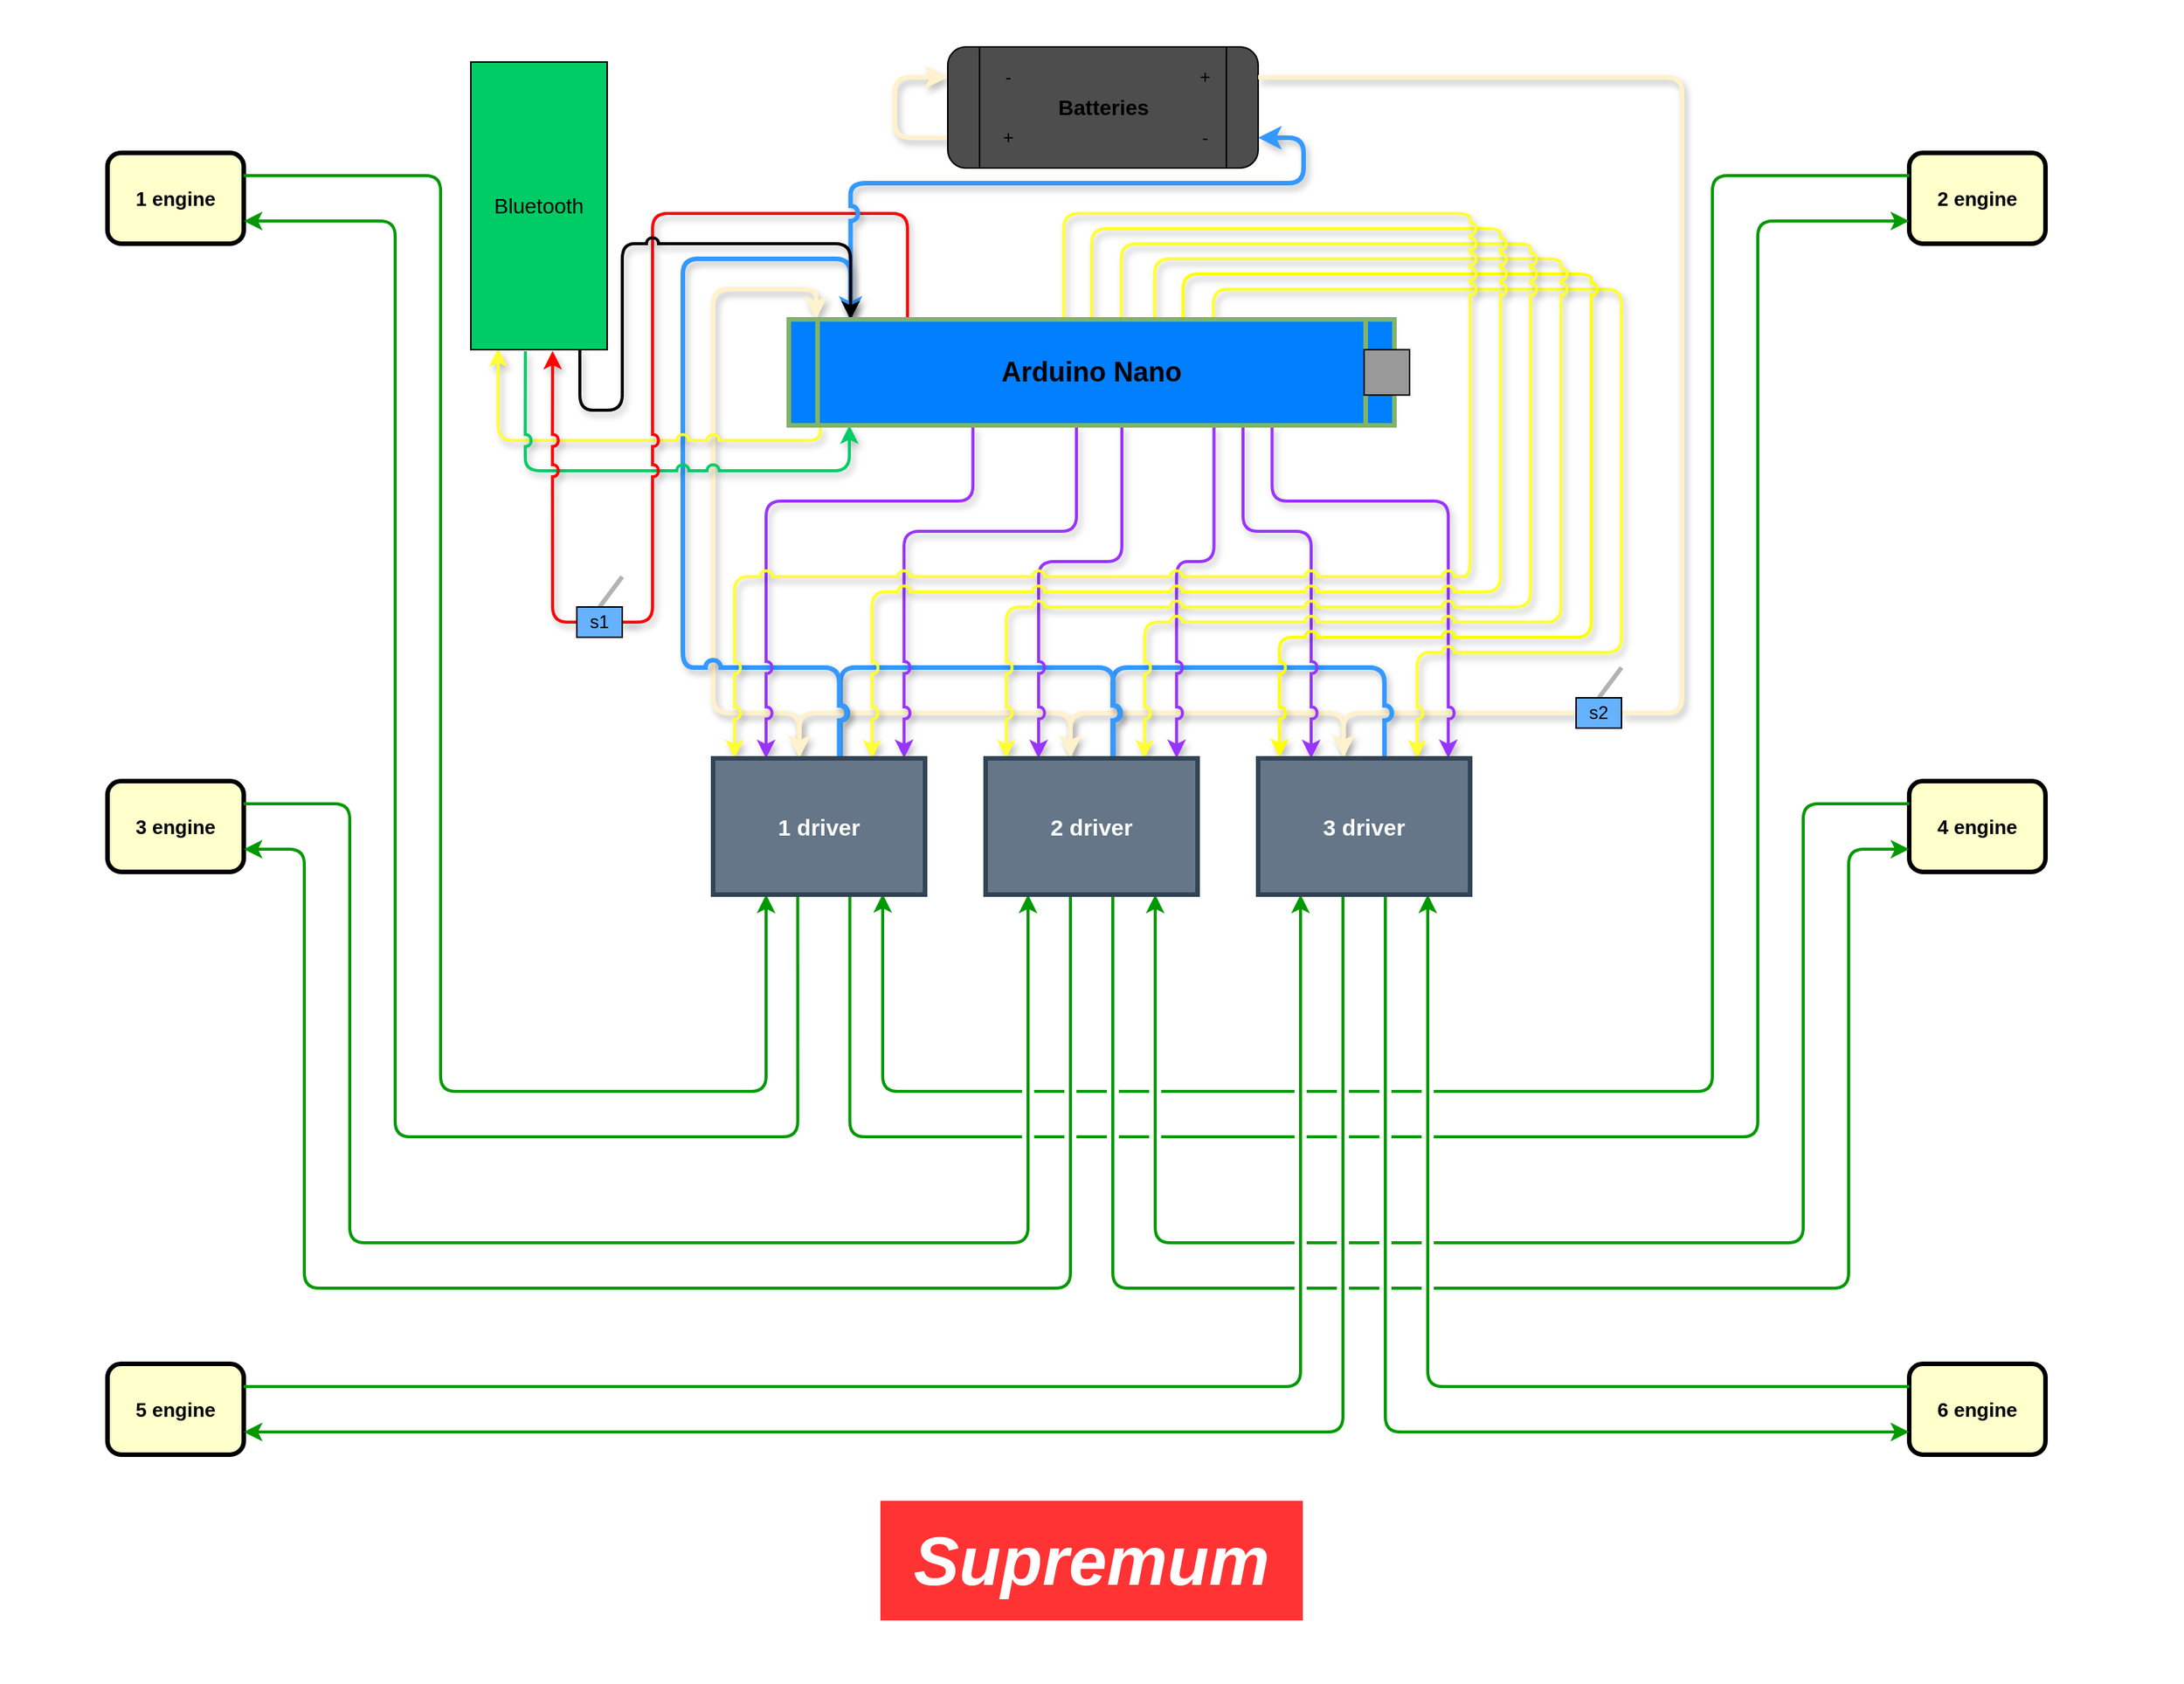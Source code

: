 <mxfile version="14.5.10" type="github">
  <diagram name="Page-1" id="c7558073-3199-34d8-9f00-42111426c3f3">
    <mxGraphModel dx="2499" dy="1998" grid="1" gridSize="10" guides="1" tooltips="1" connect="1" arrows="1" fold="1" page="1" pageScale="1" pageWidth="826" pageHeight="1169" background="#ffffff" math="0" shadow="0">
      <root>
        <mxCell id="0" />
        <mxCell id="1" parent="0" />
        <mxCell id="tljZ39Byvxyi4GxNEy71-136" value="" style="rounded=0;whiteSpace=wrap;html=1;fontSize=13;strokeColor=#FFFFFF;fillColor=#FFFFFF;" vertex="1" parent="1">
          <mxGeometry x="-730" y="-20" width="1440" height="1110" as="geometry" />
        </mxCell>
        <mxCell id="tljZ39Byvxyi4GxNEy71-133" value="" style="endArrow=classic;html=1;fillColor=#f5f5f5;strokeWidth=3;edgeStyle=orthogonalEdgeStyle;sketch=0;shadow=1;jumpStyle=arc;startArrow=none;startFill=0;endFill=1;exitX=0.404;exitY=0;exitDx=0;exitDy=0;strokeColor=#FFF2CC;exitPerimeter=0;entryX=0.045;entryY=0;entryDx=0;entryDy=0;entryPerimeter=0;" edge="1" parent="1" source="57dyxb9ZxFRXxYD2dok0-117" target="5">
          <mxGeometry width="50" height="50" relative="1" as="geometry">
            <mxPoint x="-14.0" y="490.36" as="sourcePoint" />
            <mxPoint x="-193.44" y="489.82" as="targetPoint" />
            <Array as="points">
              <mxPoint x="-203" y="450" />
              <mxPoint x="-260" y="450" />
              <mxPoint x="-260" y="170" />
              <mxPoint x="-192" y="170" />
            </Array>
          </mxGeometry>
        </mxCell>
        <mxCell id="tljZ39Byvxyi4GxNEy71-127" value="" style="endArrow=classic;html=1;fillColor=#f5f5f5;strokeWidth=3;edgeStyle=orthogonalEdgeStyle;sketch=0;shadow=1;jumpStyle=arc;startArrow=none;startFill=0;endFill=1;exitX=0.4;exitY=0.004;exitDx=0;exitDy=0;strokeColor=#FFF2CC;exitPerimeter=0;entryX=0.404;entryY=-0.002;entryDx=0;entryDy=0;entryPerimeter=0;" edge="1" parent="1" source="57dyxb9ZxFRXxYD2dok0-118" target="57dyxb9ZxFRXxYD2dok0-117">
          <mxGeometry width="50" height="50" relative="1" as="geometry">
            <mxPoint x="-19.72" y="439.55" as="sourcePoint" />
            <mxPoint x="-200" y="440" as="targetPoint" />
            <Array as="points">
              <mxPoint x="-24" y="450" />
              <mxPoint x="-203" y="450" />
              <mxPoint x="-203" y="480" />
            </Array>
          </mxGeometry>
        </mxCell>
        <mxCell id="tljZ39Byvxyi4GxNEy71-126" value="" style="endArrow=classic;html=1;fillColor=#f5f5f5;strokeWidth=3;edgeStyle=orthogonalEdgeStyle;sketch=0;shadow=1;jumpStyle=arc;startArrow=none;startFill=0;endFill=1;exitX=0.402;exitY=-0.005;exitDx=0;exitDy=0;strokeColor=#FFF2CC;entryX=0.403;entryY=-0.003;entryDx=0;entryDy=0;entryPerimeter=0;exitPerimeter=0;" edge="1" parent="1" source="57dyxb9ZxFRXxYD2dok0-119" target="57dyxb9ZxFRXxYD2dok0-118">
          <mxGeometry width="50" height="50" relative="1" as="geometry">
            <mxPoint x="100" y="450" as="sourcePoint" />
            <mxPoint x="-10" y="420" as="targetPoint" />
            <Array as="points">
              <mxPoint x="156" y="450" />
              <mxPoint x="-24" y="450" />
              <mxPoint x="-24" y="480" />
            </Array>
          </mxGeometry>
        </mxCell>
        <mxCell id="tljZ39Byvxyi4GxNEy71-125" value="" style="endArrow=classic;html=1;fillColor=#f5f5f5;strokeWidth=3;edgeStyle=orthogonalEdgeStyle;sketch=0;shadow=1;jumpStyle=arc;startArrow=none;startFill=0;endFill=1;strokeColor=#FFF2CC;entryX=0.403;entryY=-0.005;entryDx=0;entryDy=0;entryPerimeter=0;exitX=0;exitY=0.5;exitDx=0;exitDy=0;" edge="1" parent="1" source="tljZ39Byvxyi4GxNEy71-128" target="57dyxb9ZxFRXxYD2dok0-119">
          <mxGeometry width="50" height="50" relative="1" as="geometry">
            <mxPoint x="360" y="540" as="sourcePoint" />
            <mxPoint x="370" y="480" as="targetPoint" />
            <Array as="points">
              <mxPoint x="330" y="450" />
              <mxPoint x="156" y="450" />
            </Array>
          </mxGeometry>
        </mxCell>
        <mxCell id="tljZ39Byvxyi4GxNEy71-132" value="" style="endArrow=none;html=1;fillColor=#f5f5f5;strokeWidth=3;edgeStyle=orthogonalEdgeStyle;sketch=0;shadow=1;jumpStyle=arc;startArrow=none;startFill=0;endFill=0;exitX=0.596;exitY=0.002;exitDx=0;exitDy=0;exitPerimeter=0;strokeColor=#3399FF;entryX=0.599;entryY=0.002;entryDx=0;entryDy=0;entryPerimeter=0;" edge="1" parent="1" source="57dyxb9ZxFRXxYD2dok0-119" target="57dyxb9ZxFRXxYD2dok0-118">
          <mxGeometry width="50" height="50" relative="1" as="geometry">
            <mxPoint x="200.0" y="429.82" as="sourcePoint" />
            <mxPoint x="19.72" y="430.18" as="targetPoint" />
            <Array as="points">
              <mxPoint x="183" y="420" />
              <mxPoint x="4" y="420" />
            </Array>
          </mxGeometry>
        </mxCell>
        <mxCell id="tljZ39Byvxyi4GxNEy71-131" value="" style="endArrow=none;html=1;fillColor=#f5f5f5;strokeWidth=3;edgeStyle=orthogonalEdgeStyle;sketch=0;shadow=1;jumpStyle=arc;startArrow=none;startFill=0;endFill=0;exitX=0.603;exitY=-0.002;exitDx=0;exitDy=0;exitPerimeter=0;strokeColor=#3399FF;entryX=0.601;entryY=0.002;entryDx=0;entryDy=0;entryPerimeter=0;" edge="1" parent="1" source="57dyxb9ZxFRXxYD2dok0-118" target="57dyxb9ZxFRXxYD2dok0-117">
          <mxGeometry width="50" height="50" relative="1" as="geometry">
            <mxPoint x="113.27" y="440.0" as="sourcePoint" />
            <mxPoint x="-170" y="390" as="targetPoint" />
            <Array as="points">
              <mxPoint x="4" y="420" />
              <mxPoint x="-176" y="420" />
            </Array>
          </mxGeometry>
        </mxCell>
        <mxCell id="tljZ39Byvxyi4GxNEy71-123" value="" style="endArrow=classic;html=1;fillColor=#f5f5f5;strokeWidth=3;edgeStyle=orthogonalEdgeStyle;sketch=0;shadow=1;jumpStyle=arc;startArrow=none;startFill=0;endFill=1;exitX=0.595;exitY=-0.002;exitDx=0;exitDy=0;exitPerimeter=0;strokeColor=#3399FF;entryX=0.102;entryY=0.002;entryDx=0;entryDy=0;entryPerimeter=0;" edge="1" parent="1" source="57dyxb9ZxFRXxYD2dok0-117" target="5">
          <mxGeometry width="50" height="50" relative="1" as="geometry">
            <mxPoint x="-99.23" y="450.14" as="sourcePoint" />
            <mxPoint x="-250" y="200" as="targetPoint" />
            <Array as="points">
              <mxPoint x="-177" y="420" />
              <mxPoint x="-280" y="420" />
              <mxPoint x="-280" y="150" />
              <mxPoint x="-169" y="150" />
            </Array>
          </mxGeometry>
        </mxCell>
        <mxCell id="13" value="4 engine" style="whiteSpace=wrap;align=center;verticalAlign=middle;fontStyle=1;strokeWidth=3;fillColor=#FFFFCC;rounded=1;fontSize=13;" parent="1" vertex="1">
          <mxGeometry x="530" y="495" width="90" height="60" as="geometry" />
        </mxCell>
        <mxCell id="14" value="1 engine" style="whiteSpace=wrap;align=center;verticalAlign=middle;fontStyle=1;strokeWidth=3;fillColor=#FFFFCC;rounded=1;fontSize=13;" parent="1" vertex="1">
          <mxGeometry x="-660" y="80" width="90" height="60" as="geometry" />
        </mxCell>
        <mxCell id="15" value="6 engine" style="whiteSpace=wrap;align=center;verticalAlign=middle;fontStyle=1;strokeWidth=3;fillColor=#FFFFCC;rounded=1;fontSize=13;" parent="1" vertex="1">
          <mxGeometry x="530.0" y="880" width="90" height="60" as="geometry" />
        </mxCell>
        <mxCell id="78" value="" style="edgeStyle=elbowEdgeStyle;elbow=vertical;strokeWidth=2;strokeColor=#009900;entryX=0.8;entryY=1;entryDx=0;entryDy=0;entryPerimeter=0;exitX=0;exitY=0.25;exitDx=0;exitDy=0;" parent="1" target="57dyxb9ZxFRXxYD2dok0-119" edge="1" source="15">
          <mxGeometry width="100" height="100" relative="1" as="geometry">
            <mxPoint x="400" y="895" as="sourcePoint" />
            <mxPoint x="230" y="600" as="targetPoint" />
            <Array as="points">
              <mxPoint x="340" y="895" />
            </Array>
          </mxGeometry>
        </mxCell>
        <mxCell id="87" value="" style="edgeStyle=orthogonalEdgeStyle;elbow=vertical;strokeWidth=2;strokeColor=#009900;entryX=1;entryY=0.75;entryDx=0;entryDy=0;exitX=0.399;exitY=0.995;exitDx=0;exitDy=0;exitPerimeter=0;jumpStyle=arc;" parent="1" source="57dyxb9ZxFRXxYD2dok0-117" edge="1" target="14">
          <mxGeometry width="100" height="100" relative="1" as="geometry">
            <mxPoint x="-198" y="630" as="sourcePoint" />
            <mxPoint x="-490" y="250" as="targetPoint" />
            <Array as="points">
              <mxPoint x="-204" y="730" />
              <mxPoint x="-470" y="730" />
              <mxPoint x="-470" y="125" />
            </Array>
          </mxGeometry>
        </mxCell>
        <mxCell id="88" value="" style="edgeStyle=elbowEdgeStyle;elbow=vertical;strokeWidth=2;entryX=0.25;entryY=0;entryDx=0;entryDy=0;strokeColor=#9933FF;shadow=1;exitX=0.55;exitY=0.999;exitDx=0;exitDy=0;exitPerimeter=0;jumpStyle=arc;" parent="1" source="5" target="57dyxb9ZxFRXxYD2dok0-118" edge="1">
          <mxGeometry width="100" height="100" relative="1" as="geometry">
            <mxPoint x="-24" y="290" as="sourcePoint" />
            <mxPoint x="-37.5" y="365" as="targetPoint" />
            <Array as="points">
              <mxPoint x="-10" y="350" />
              <mxPoint x="-110" y="300" />
            </Array>
          </mxGeometry>
        </mxCell>
        <mxCell id="89" value="" style="edgeStyle=orthogonalEdgeStyle;elbow=vertical;strokeWidth=2;entryX=0.901;entryY=-0.002;entryDx=0;entryDy=0;exitX=0.702;exitY=0.999;exitDx=0;exitDy=0;strokeColor=#9933FF;exitPerimeter=0;shadow=1;entryPerimeter=0;jumpStyle=arc;" parent="1" source="5" target="57dyxb9ZxFRXxYD2dok0-118" edge="1">
          <mxGeometry width="100" height="100" relative="1" as="geometry">
            <mxPoint x="20" y="390" as="sourcePoint" />
            <mxPoint x="-10" y="370" as="targetPoint" />
            <Array as="points">
              <mxPoint x="71" y="350" />
              <mxPoint x="46" y="350" />
            </Array>
          </mxGeometry>
        </mxCell>
        <mxCell id="92" value="" style="edgeStyle=orthogonalEdgeStyle;elbow=horizontal;strokeWidth=2;entryX=0.25;entryY=0;entryDx=0;entryDy=0;strokeColor=#9933FF;rounded=1;shadow=1;exitX=0.75;exitY=1;exitDx=0;exitDy=0;jumpStyle=arc;" parent="1" source="5" edge="1" target="57dyxb9ZxFRXxYD2dok0-119">
          <mxGeometry width="100" height="100" relative="1" as="geometry">
            <mxPoint x="90" y="280" as="sourcePoint" />
            <mxPoint x="-30" y="120" as="targetPoint" />
            <Array as="points">
              <mxPoint x="90" y="330" />
              <mxPoint x="135" y="330" />
            </Array>
          </mxGeometry>
        </mxCell>
        <mxCell id="93" value="" style="edgeStyle=orthogonalEdgeStyle;elbow=horizontal;strokeWidth=2;entryX=0.25;entryY=0;entryDx=0;entryDy=0;exitX=0.304;exitY=1.003;exitDx=0;exitDy=0;exitPerimeter=0;strokeColor=#9933FF;shadow=1;jumpStyle=arc;" parent="1" source="5" target="57dyxb9ZxFRXxYD2dok0-117" edge="1">
          <mxGeometry width="100" height="100" relative="1" as="geometry">
            <mxPoint x="-160" y="290" as="sourcePoint" />
            <mxPoint x="-160" y="270" as="targetPoint" />
            <Array as="points">
              <mxPoint x="-88" y="310" />
              <mxPoint x="-225" y="310" />
            </Array>
          </mxGeometry>
        </mxCell>
        <mxCell id="57dyxb9ZxFRXxYD2dok0-96" style="edgeStyle=orthogonalEdgeStyle;rounded=0;orthogonalLoop=1;jettySize=auto;html=1;exitX=0.5;exitY=1;exitDx=0;exitDy=0;" parent="1" edge="1">
          <mxGeometry relative="1" as="geometry">
            <mxPoint x="-10" y="675" as="sourcePoint" />
            <mxPoint x="-10" y="675" as="targetPoint" />
          </mxGeometry>
        </mxCell>
        <mxCell id="57dyxb9ZxFRXxYD2dok0-100" value="2 engine" style="whiteSpace=wrap;align=center;verticalAlign=middle;fontStyle=1;strokeWidth=3;fillColor=#FFFFCC;rounded=1;fontSize=13;" parent="1" vertex="1">
          <mxGeometry x="530" y="80" width="90" height="60" as="geometry" />
        </mxCell>
        <mxCell id="57dyxb9ZxFRXxYD2dok0-101" value="" style="edgeStyle=orthogonalEdgeStyle;elbow=vertical;strokeWidth=2;strokeColor=#009900;exitX=1;exitY=0.25;exitDx=0;exitDy=0;entryX=0.25;entryY=1;entryDx=0;entryDy=0;jumpStyle=arc;" parent="1" target="57dyxb9ZxFRXxYD2dok0-117" edge="1" source="14">
          <mxGeometry width="100" height="100" relative="1" as="geometry">
            <mxPoint x="-491" y="230" as="sourcePoint" />
            <mxPoint x="-280" y="630" as="targetPoint" />
            <Array as="points">
              <mxPoint x="-440" y="95" />
              <mxPoint x="-440" y="700" />
              <mxPoint x="-225" y="700" />
            </Array>
          </mxGeometry>
        </mxCell>
        <mxCell id="57dyxb9ZxFRXxYD2dok0-102" value="3 engine" style="whiteSpace=wrap;align=center;verticalAlign=middle;fontStyle=1;strokeWidth=3;fillColor=#FFFFCC;rounded=1;fontSize=13;" parent="1" vertex="1">
          <mxGeometry x="-660" y="495" width="90" height="60" as="geometry" />
        </mxCell>
        <mxCell id="57dyxb9ZxFRXxYD2dok0-103" value="5 engine" style="whiteSpace=wrap;align=center;verticalAlign=middle;fontStyle=1;strokeWidth=3;fillColor=#FFFFCC;rounded=1;fontSize=13;" parent="1" vertex="1">
          <mxGeometry x="-660" y="880" width="90" height="60" as="geometry" />
        </mxCell>
        <mxCell id="57dyxb9ZxFRXxYD2dok0-111" value="" style="edgeStyle=orthogonalEdgeStyle;elbow=vertical;strokeWidth=2;strokeColor=#009900;exitX=0.4;exitY=1;exitDx=0;exitDy=0;exitPerimeter=0;entryX=1;entryY=0.75;entryDx=0;entryDy=0;jumpStyle=arc;" parent="1" source="57dyxb9ZxFRXxYD2dok0-118" target="57dyxb9ZxFRXxYD2dok0-102" edge="1">
          <mxGeometry width="100" height="100" relative="1" as="geometry">
            <mxPoint x="-20" y="610" as="sourcePoint" />
            <mxPoint x="-470" y="540" as="targetPoint" />
            <Array as="points">
              <mxPoint x="-24" y="830" />
              <mxPoint x="-530" y="830" />
              <mxPoint x="-530" y="540" />
            </Array>
          </mxGeometry>
        </mxCell>
        <mxCell id="57dyxb9ZxFRXxYD2dok0-112" value="" style="edgeStyle=elbowEdgeStyle;elbow=vertical;strokeWidth=2;strokeColor=#009900;exitX=0.4;exitY=1;exitDx=0;exitDy=0;exitPerimeter=0;entryX=1;entryY=0.75;entryDx=0;entryDy=0;shadow=0;" parent="1" source="57dyxb9ZxFRXxYD2dok0-119" edge="1" target="57dyxb9ZxFRXxYD2dok0-103">
          <mxGeometry width="100" height="100" relative="1" as="geometry">
            <mxPoint x="-65" y="750" as="sourcePoint" />
            <mxPoint x="-470" y="925" as="targetPoint" />
            <Array as="points">
              <mxPoint x="-170" y="925" />
              <mxPoint x="-290" y="750" />
              <mxPoint x="-400" y="920" />
              <mxPoint x="-500" y="750" />
              <mxPoint x="-340" y="920" />
              <mxPoint x="-360" y="920" />
              <mxPoint x="-360" y="935" />
              <mxPoint x="-440" y="830" />
            </Array>
          </mxGeometry>
        </mxCell>
        <mxCell id="57dyxb9ZxFRXxYD2dok0-114" value="" style="edgeStyle=orthogonalEdgeStyle;elbow=vertical;strokeWidth=2;strokeColor=#009900;exitX=1;exitY=0.25;exitDx=0;exitDy=0;entryX=0.2;entryY=1;entryDx=0;entryDy=0;entryPerimeter=0;jumpStyle=arc;" parent="1" source="57dyxb9ZxFRXxYD2dok0-102" edge="1" target="57dyxb9ZxFRXxYD2dok0-118">
          <mxGeometry width="100" height="100" relative="1" as="geometry">
            <mxPoint x="-490" y="400" as="sourcePoint" />
            <mxPoint x="-40" y="456" as="targetPoint" />
            <Array as="points">
              <mxPoint x="-500" y="510" />
              <mxPoint x="-500" y="800" />
              <mxPoint x="-52" y="800" />
            </Array>
          </mxGeometry>
        </mxCell>
        <mxCell id="57dyxb9ZxFRXxYD2dok0-115" value="" style="edgeStyle=elbowEdgeStyle;elbow=vertical;strokeWidth=2;strokeColor=#009900;exitX=0.6;exitY=1;exitDx=0;exitDy=0;exitPerimeter=0;entryX=0;entryY=0.75;entryDx=0;entryDy=0;" parent="1" source="57dyxb9ZxFRXxYD2dok0-119" edge="1" target="15">
          <mxGeometry width="100" height="100" relative="1" as="geometry">
            <mxPoint x="180" y="600" as="sourcePoint" />
            <mxPoint x="420" y="925" as="targetPoint" />
            <Array as="points">
              <mxPoint x="320" y="925" />
              <mxPoint x="240" y="750" />
              <mxPoint x="90" y="650" />
              <mxPoint x="255" y="620" />
              <mxPoint x="185" y="807" />
              <mxPoint x="135" y="640" />
              <mxPoint x="215" y="670" />
              <mxPoint x="265" y="740" />
              <mxPoint x="235" y="580" />
              <mxPoint x="225" y="580" />
              <mxPoint x="175" y="580" />
              <mxPoint x="65" y="650" />
              <mxPoint x="195" y="813" />
              <mxPoint x="195" y="770" />
            </Array>
          </mxGeometry>
        </mxCell>
        <mxCell id="57dyxb9ZxFRXxYD2dok0-116" value="" style="edgeStyle=elbowEdgeStyle;elbow=vertical;strokeWidth=2;strokeColor=#009900;entryX=0.2;entryY=1;entryDx=0;entryDy=0;entryPerimeter=0;exitX=1;exitY=0.25;exitDx=0;exitDy=0;" parent="1" target="57dyxb9ZxFRXxYD2dok0-119" edge="1" source="57dyxb9ZxFRXxYD2dok0-103">
          <mxGeometry width="100" height="100" relative="1" as="geometry">
            <mxPoint x="-470" y="895" as="sourcePoint" />
            <mxPoint x="90" y="630" as="targetPoint" />
            <Array as="points">
              <mxPoint x="-120" y="895" />
              <mxPoint x="-180" y="895" />
              <mxPoint x="-230" y="730" />
              <mxPoint x="-280" y="590" />
              <mxPoint x="-350" y="777" />
              <mxPoint x="-400" y="610" />
              <mxPoint x="-320" y="640" />
              <mxPoint x="-270" y="710" />
              <mxPoint x="-300" y="550" />
              <mxPoint x="-310" y="550" />
              <mxPoint x="-360" y="550" />
              <mxPoint x="-470" y="620" />
              <mxPoint x="-340" y="783" />
              <mxPoint x="-340" y="740" />
            </Array>
          </mxGeometry>
        </mxCell>
        <mxCell id="77" value="" style="edgeStyle=elbowEdgeStyle;elbow=vertical;strokeWidth=2;exitX=0.798;exitY=1.005;exitDx=0;exitDy=0;exitPerimeter=0;entryX=0.897;entryY=-0.002;entryDx=0;entryDy=0;strokeColor=#9933FF;shadow=1;rounded=1;jumpStyle=arc;entryPerimeter=0;" parent="1" source="5" target="57dyxb9ZxFRXxYD2dok0-119" edge="1">
          <mxGeometry width="100" height="100" relative="1" as="geometry">
            <mxPoint x="400" y="590" as="sourcePoint" />
            <mxPoint x="270" y="430" as="targetPoint" />
            <Array as="points">
              <mxPoint x="170" y="310" />
              <mxPoint x="160" y="370" />
              <mxPoint x="200" y="420" />
              <mxPoint x="60" y="520" />
              <mxPoint x="160" y="540" />
              <mxPoint x="120" y="510" />
              <mxPoint x="110" y="510" />
            </Array>
          </mxGeometry>
        </mxCell>
        <mxCell id="tljZ39Byvxyi4GxNEy71-97" value="" style="edgeStyle=orthogonalEdgeStyle;elbow=horizontal;strokeWidth=2;entryX=0.901;entryY=-0.002;entryDx=0;entryDy=0;strokeColor=#9933FF;rounded=1;exitX=0.475;exitY=1.003;exitDx=0;exitDy=0;exitPerimeter=0;shadow=1;entryPerimeter=0;jumpStyle=arc;" edge="1" parent="1" source="5" target="57dyxb9ZxFRXxYD2dok0-117">
          <mxGeometry width="100" height="100" relative="1" as="geometry">
            <mxPoint x="-185.72" y="230" as="sourcePoint" />
            <mxPoint x="-120" y="450.36" as="targetPoint" />
            <Array as="points">
              <mxPoint x="-20" y="330" />
              <mxPoint x="-134" y="330" />
            </Array>
          </mxGeometry>
        </mxCell>
        <mxCell id="tljZ39Byvxyi4GxNEy71-95" value="" style="endArrow=classic;html=1;fillColor=#f5f5f5;strokeWidth=2;edgeStyle=orthogonalEdgeStyle;entryX=0.75;entryY=0;entryDx=0;entryDy=0;strokeColor=#FFFF33;sketch=0;shadow=1;exitX=0.701;exitY=-0.003;exitDx=0;exitDy=0;exitPerimeter=0;jumpStyle=arc;" edge="1" parent="1" source="5" target="57dyxb9ZxFRXxYD2dok0-119">
          <mxGeometry width="50" height="50" relative="1" as="geometry">
            <mxPoint x="120" y="180" as="sourcePoint" />
            <mxPoint x="180" y="450" as="targetPoint" />
            <Array as="points">
              <mxPoint x="70" y="170" />
              <mxPoint x="340" y="170" />
              <mxPoint x="340" y="410" />
              <mxPoint x="205" y="410" />
            </Array>
          </mxGeometry>
        </mxCell>
        <mxCell id="76" value="" style="edgeStyle=orthogonalEdgeStyle;elbow=vertical;strokeWidth=2;entryX=0.101;entryY=-0.008;entryDx=0;entryDy=0;strokeColor=#FFFF00;targetPerimeterSpacing=0;shadow=1;jumpStyle=arc;exitX=0.651;exitY=-0.003;exitDx=0;exitDy=0;entryPerimeter=0;exitPerimeter=0;" parent="1" source="5" target="57dyxb9ZxFRXxYD2dok0-119" edge="1">
          <mxGeometry width="100" height="100" relative="1" as="geometry">
            <mxPoint x="45" y="180" as="sourcePoint" />
            <mxPoint x="70" y="390" as="targetPoint" />
            <Array as="points">
              <mxPoint x="50" y="160" />
              <mxPoint x="320" y="160" />
              <mxPoint x="320" y="400" />
              <mxPoint x="114" y="400" />
            </Array>
          </mxGeometry>
        </mxCell>
        <mxCell id="tljZ39Byvxyi4GxNEy71-98" value="" style="endArrow=classic;html=1;fillColor=#f5f5f5;strokeWidth=2;edgeStyle=orthogonalEdgeStyle;entryX=0.75;entryY=0;entryDx=0;entryDy=0;strokeColor=#FFFF33;sketch=0;shadow=1;exitX=0.604;exitY=0.003;exitDx=0;exitDy=0;exitPerimeter=0;jumpStyle=arc;" edge="1" parent="1" source="5" target="57dyxb9ZxFRXxYD2dok0-118">
          <mxGeometry width="50" height="50" relative="1" as="geometry">
            <mxPoint x="121.6" y="199.65" as="sourcePoint" />
            <mxPoint x="194.28" y="490" as="targetPoint" />
            <Array as="points">
              <mxPoint x="32" y="150" />
              <mxPoint x="300" y="150" />
              <mxPoint x="300" y="390" />
              <mxPoint x="25" y="390" />
            </Array>
          </mxGeometry>
        </mxCell>
        <mxCell id="57dyxb9ZxFRXxYD2dok0-113" value="" style="edgeStyle=orthogonalEdgeStyle;elbow=vertical;strokeWidth=2;strokeColor=#009900;exitX=0.6;exitY=1;exitDx=0;exitDy=0;exitPerimeter=0;entryX=0;entryY=0.75;entryDx=0;entryDy=0;jumpStyle=gap;" parent="1" source="57dyxb9ZxFRXxYD2dok0-118" edge="1" target="13">
          <mxGeometry width="100" height="100" relative="1" as="geometry">
            <mxPoint x="15" y="640" as="sourcePoint" />
            <mxPoint x="420" y="540" as="targetPoint" />
            <Array as="points">
              <mxPoint x="4" y="830" />
              <mxPoint x="490" y="830" />
              <mxPoint x="490" y="540" />
            </Array>
          </mxGeometry>
        </mxCell>
        <mxCell id="57dyxb9ZxFRXxYD2dok0-110" value="" style="edgeStyle=orthogonalEdgeStyle;elbow=vertical;strokeWidth=2;strokeColor=#009900;entryX=0.8;entryY=1;entryDx=0;entryDy=0;entryPerimeter=0;exitX=0;exitY=0.25;exitDx=0;exitDy=0;startArrow=none;startFill=0;jumpStyle=gap;" parent="1" source="13" target="57dyxb9ZxFRXxYD2dok0-118" edge="1">
          <mxGeometry width="100" height="100" relative="1" as="geometry">
            <mxPoint x="390" y="490" as="sourcePoint" />
            <mxPoint x="60" y="590" as="targetPoint" />
            <Array as="points">
              <mxPoint x="460" y="510" />
              <mxPoint x="460" y="800" />
              <mxPoint x="32" y="800" />
            </Array>
          </mxGeometry>
        </mxCell>
        <mxCell id="57dyxb9ZxFRXxYD2dok0-108" value="" style="edgeStyle=orthogonalEdgeStyle;elbow=vertical;strokeWidth=2;strokeColor=#009900;exitX=0.645;exitY=0.989;exitDx=0;exitDy=0;exitPerimeter=0;entryX=0;entryY=0.75;entryDx=0;entryDy=0;jumpStyle=gap;" parent="1" source="57dyxb9ZxFRXxYD2dok0-117" edge="1" target="57dyxb9ZxFRXxYD2dok0-100">
          <mxGeometry width="100" height="100" relative="1" as="geometry">
            <mxPoint x="45" y="180" as="sourcePoint" />
            <mxPoint x="470" y="250" as="targetPoint" />
            <Array as="points">
              <mxPoint x="-170" y="730" />
              <mxPoint x="430" y="730" />
              <mxPoint x="430" y="125" />
            </Array>
          </mxGeometry>
        </mxCell>
        <mxCell id="57dyxb9ZxFRXxYD2dok0-109" value="" style="edgeStyle=orthogonalEdgeStyle;elbow=vertical;strokeWidth=2;strokeColor=#009900;exitX=0;exitY=0.25;exitDx=0;exitDy=0;entryX=0.8;entryY=0.996;entryDx=0;entryDy=0;entryPerimeter=0;jumpStyle=gap;" parent="1" source="57dyxb9ZxFRXxYD2dok0-100" target="57dyxb9ZxFRXxYD2dok0-117" edge="1">
          <mxGeometry width="100" height="100" relative="1" as="geometry">
            <mxPoint x="390" y="102" as="sourcePoint" />
            <mxPoint x="-170" y="620" as="targetPoint" />
            <Array as="points">
              <mxPoint x="400" y="95" />
              <mxPoint x="400" y="700" />
              <mxPoint x="-148" y="700" />
            </Array>
          </mxGeometry>
        </mxCell>
        <mxCell id="tljZ39Byvxyi4GxNEy71-99" value="" style="endArrow=classic;html=1;fillColor=#f5f5f5;strokeWidth=2;edgeStyle=orthogonalEdgeStyle;entryX=0.097;entryY=-0.002;entryDx=0;entryDy=0;strokeColor=#FFFF33;sketch=0;shadow=1;exitX=0.549;exitY=-0.003;exitDx=0;exitDy=0;exitPerimeter=0;jumpStyle=arc;entryPerimeter=0;" edge="1" parent="1" source="5" target="57dyxb9ZxFRXxYD2dok0-118">
          <mxGeometry width="50" height="50" relative="1" as="geometry">
            <mxPoint x="79.2" y="199.86" as="sourcePoint" />
            <mxPoint x="14.56" y="490.36" as="targetPoint" />
            <Array as="points">
              <mxPoint x="10" y="140" />
              <mxPoint x="280" y="140" />
              <mxPoint x="280" y="380" />
              <mxPoint x="-66" y="380" />
            </Array>
          </mxGeometry>
        </mxCell>
        <mxCell id="tljZ39Byvxyi4GxNEy71-100" value="" style="endArrow=classic;html=1;fillColor=#f5f5f5;strokeWidth=2;edgeStyle=orthogonalEdgeStyle;strokeColor=#FFFF33;sketch=0;shadow=1;jumpStyle=arc;exitX=0.5;exitY=0;exitDx=0;exitDy=0;entryX=0.75;entryY=0;entryDx=0;entryDy=0;" edge="1" parent="1" source="5" target="57dyxb9ZxFRXxYD2dok0-117">
          <mxGeometry width="50" height="50" relative="1" as="geometry">
            <mxPoint x="32" y="160" as="sourcePoint" />
            <mxPoint x="-160" y="450" as="targetPoint" />
            <Array as="points">
              <mxPoint x="-10" y="130" />
              <mxPoint x="260" y="130" />
              <mxPoint x="260" y="370" />
              <mxPoint x="-155" y="370" />
            </Array>
          </mxGeometry>
        </mxCell>
        <mxCell id="tljZ39Byvxyi4GxNEy71-101" value="" style="endArrow=classic;html=1;fillColor=#f5f5f5;strokeWidth=2;edgeStyle=orthogonalEdgeStyle;entryX=0.101;entryY=-0.002;entryDx=0;entryDy=0;strokeColor=#FFFF33;sketch=0;shadow=1;exitX=0.454;exitY=-0.003;exitDx=0;exitDy=0;exitPerimeter=0;jumpStyle=arc;entryPerimeter=0;" edge="1" parent="1" source="5" target="57dyxb9ZxFRXxYD2dok0-117">
          <mxGeometry width="50" height="50" relative="1" as="geometry">
            <mxPoint x="99.2" y="219.86" as="sourcePoint" />
            <mxPoint x="34.56" y="510.36" as="targetPoint" />
            <Array as="points">
              <mxPoint x="-28" y="120" />
              <mxPoint x="240" y="120" />
              <mxPoint x="240" y="360" />
              <mxPoint x="-246" y="360" />
            </Array>
          </mxGeometry>
        </mxCell>
        <mxCell id="tljZ39Byvxyi4GxNEy71-103" value="" style="endArrow=classic;html=1;fillColor=#f5f5f5;strokeWidth=2;edgeStyle=orthogonalEdgeStyle;strokeColor=#FFFF33;sketch=0;shadow=1;exitX=0.052;exitY=1;exitDx=0;exitDy=0;exitPerimeter=0;jumpStyle=arc;entryX=0.196;entryY=0.995;entryDx=0;entryDy=0;entryPerimeter=0;" edge="1" parent="1" source="5" target="tljZ39Byvxyi4GxNEy71-102">
          <mxGeometry width="50" height="50" relative="1" as="geometry">
            <mxPoint x="41.6" y="200" as="sourcePoint" />
            <mxPoint x="-165.58" y="489.55" as="targetPoint" />
            <Array as="points">
              <mxPoint x="-189" y="270" />
              <mxPoint x="-402" y="270" />
              <mxPoint x="-402" y="209" />
            </Array>
          </mxGeometry>
        </mxCell>
        <mxCell id="tljZ39Byvxyi4GxNEy71-104" value="" style="endArrow=none;html=1;fillColor=#f5f5f5;strokeWidth=2;edgeStyle=orthogonalEdgeStyle;sketch=0;shadow=1;exitX=0.1;exitY=1;exitDx=0;exitDy=0;exitPerimeter=0;jumpStyle=arc;strokeColor=#00CC66;entryX=0.396;entryY=1.005;entryDx=0;entryDy=0;entryPerimeter=0;endFill=0;startArrow=classic;startFill=1;" edge="1" parent="1" source="5" target="tljZ39Byvxyi4GxNEy71-102">
          <mxGeometry width="50" height="50" relative="1" as="geometry">
            <mxPoint x="-179.2" y="270" as="sourcePoint" />
            <mxPoint x="-325" y="240" as="targetPoint" />
            <Array as="points">
              <mxPoint x="-170" y="290" />
              <mxPoint x="-384" y="290" />
              <mxPoint x="-384" y="211" />
            </Array>
          </mxGeometry>
        </mxCell>
        <mxCell id="tljZ39Byvxyi4GxNEy71-110" value="" style="endArrow=classic;html=1;fillColor=#f5f5f5;strokeWidth=2;edgeStyle=orthogonalEdgeStyle;sketch=0;shadow=1;jumpStyle=arc;entryX=0.598;entryY=1.004;entryDx=0;entryDy=0;entryPerimeter=0;strokeColor=#FF0000;" edge="1" parent="1" target="tljZ39Byvxyi4GxNEy71-102">
          <mxGeometry width="50" height="50" relative="1" as="geometry">
            <mxPoint x="-310" y="390" as="sourcePoint" />
            <mxPoint x="-300.0" y="219.05" as="targetPoint" />
            <Array as="points">
              <mxPoint x="-366" y="390" />
              <mxPoint x="-366" y="211" />
            </Array>
          </mxGeometry>
        </mxCell>
        <mxCell id="tljZ39Byvxyi4GxNEy71-111" value="" style="endArrow=none;html=1;fillColor=#f5f5f5;strokeWidth=2;edgeStyle=orthogonalEdgeStyle;sketch=0;shadow=1;jumpStyle=arc;strokeColor=#FF0000;exitX=0.196;exitY=0.002;exitDx=0;exitDy=0;exitPerimeter=0;entryX=1;entryY=0.5;entryDx=0;entryDy=0;endFill=0;" edge="1" parent="1" source="5" target="tljZ39Byvxyi4GxNEy71-113">
          <mxGeometry width="50" height="50" relative="1" as="geometry">
            <mxPoint x="-263.8" y="489.24" as="sourcePoint" />
            <mxPoint x="-280" y="390" as="targetPoint" />
            <Array as="points">
              <mxPoint x="-132" y="120" />
              <mxPoint x="-300" y="120" />
              <mxPoint x="-300" y="390" />
            </Array>
          </mxGeometry>
        </mxCell>
        <mxCell id="tljZ39Byvxyi4GxNEy71-114" value="" style="endArrow=none;html=1;shadow=0;targetPerimeterSpacing=0;strokeWidth=3;exitX=0.5;exitY=0;exitDx=0;exitDy=0;strokeColor=#B3B3B3;" edge="1" parent="1" source="tljZ39Byvxyi4GxNEy71-113">
          <mxGeometry width="50" height="50" relative="1" as="geometry">
            <mxPoint x="-300" y="360" as="sourcePoint" />
            <mxPoint x="-320" y="360" as="targetPoint" />
          </mxGeometry>
        </mxCell>
        <mxCell id="tljZ39Byvxyi4GxNEy71-117" value="" style="endArrow=classic;html=1;fillColor=#f5f5f5;strokeWidth=3;edgeStyle=orthogonalEdgeStyle;sketch=0;shadow=1;jumpStyle=arc;entryX=1;entryY=0.75;entryDx=0;entryDy=0;startArrow=none;startFill=0;endFill=1;exitX=0.102;exitY=0.002;exitDx=0;exitDy=0;exitPerimeter=0;strokeColor=#3399FF;" edge="1" parent="1" source="5" target="tljZ39Byvxyi4GxNEy71-115">
          <mxGeometry width="50" height="50" relative="1" as="geometry">
            <mxPoint x="-150" y="170" as="sourcePoint" />
            <mxPoint x="150.0" y="69.59" as="targetPoint" />
            <Array as="points">
              <mxPoint x="-169" y="100" />
              <mxPoint x="130" y="100" />
              <mxPoint x="130" y="70" />
            </Array>
          </mxGeometry>
        </mxCell>
        <mxCell id="tljZ39Byvxyi4GxNEy71-118" value="" style="endArrow=classic;html=1;fillColor=#f5f5f5;strokeWidth=3;edgeStyle=orthogonalEdgeStyle;sketch=0;shadow=1;jumpStyle=arc;entryX=0;entryY=0.25;entryDx=0;entryDy=0;startArrow=none;startFill=0;endFill=1;exitX=0;exitY=0.75;exitDx=0;exitDy=0;strokeColor=#FFF2CC;" edge="1" parent="1" source="tljZ39Byvxyi4GxNEy71-115" target="tljZ39Byvxyi4GxNEy71-115">
          <mxGeometry width="50" height="50" relative="1" as="geometry">
            <mxPoint x="-430.0" y="140" as="sourcePoint" />
            <mxPoint x="-160.8" y="39.86" as="targetPoint" />
            <Array as="points">
              <mxPoint x="-140" y="70" />
              <mxPoint x="-140" y="30" />
            </Array>
          </mxGeometry>
        </mxCell>
        <mxCell id="tljZ39Byvxyi4GxNEy71-116" value="" style="endArrow=none;html=1;fillColor=#f5f5f5;strokeWidth=2;edgeStyle=orthogonalEdgeStyle;sketch=0;shadow=1;exitX=0.102;exitY=0.002;exitDx=0;exitDy=0;exitPerimeter=0;jumpStyle=arc;entryX=0.802;entryY=0.998;entryDx=0;entryDy=0;entryPerimeter=0;startArrow=classic;startFill=1;endFill=0;" edge="1" parent="1" source="5" target="tljZ39Byvxyi4GxNEy71-102">
          <mxGeometry width="50" height="50" relative="1" as="geometry">
            <mxPoint x="-160" y="270" as="sourcePoint" />
            <mxPoint x="-344.36" y="220.95" as="targetPoint" />
            <Array as="points">
              <mxPoint x="-169" y="140" />
              <mxPoint x="-320" y="140" />
              <mxPoint x="-320" y="250" />
              <mxPoint x="-348" y="250" />
              <mxPoint x="-348" y="210" />
            </Array>
          </mxGeometry>
        </mxCell>
        <mxCell id="57dyxb9ZxFRXxYD2dok0-118" value="&lt;font style=&quot;font-size: 15px&quot;&gt;2 driver&lt;/font&gt;" style="rounded=0;whiteSpace=wrap;html=1;strokeWidth=3;fillColor=#647687;fontStyle=1;strokeColor=#314354;fontColor=#ffffff;" parent="1" vertex="1">
          <mxGeometry x="-80" y="480" width="140" height="90" as="geometry" />
        </mxCell>
        <mxCell id="57dyxb9ZxFRXxYD2dok0-119" value="&lt;font style=&quot;font-size: 15px&quot;&gt;3 driver&lt;/font&gt;" style="rounded=0;whiteSpace=wrap;html=1;strokeWidth=3;fillColor=#647687;fontStyle=1;strokeColor=#314354;fontColor=#ffffff;" parent="1" vertex="1">
          <mxGeometry x="100" y="480" width="140" height="90" as="geometry" />
        </mxCell>
        <mxCell id="57dyxb9ZxFRXxYD2dok0-117" value="&lt;font style=&quot;font-size: 15px&quot;&gt;1 driver&lt;/font&gt;" style="rounded=0;whiteSpace=wrap;html=1;strokeWidth=3;fillColor=#647687;fontStyle=1;strokeColor=#314354;fontColor=#ffffff;" parent="1" vertex="1">
          <mxGeometry x="-260" y="480" width="140" height="90" as="geometry" />
        </mxCell>
        <mxCell id="5" value="Arduino Nano" style="shape=process;whiteSpace=wrap;align=center;verticalAlign=middle;size=0.048;fontStyle=1;strokeWidth=3;strokeColor=#82b366;fillColor=#007FFF;fontSize=18;" parent="1" vertex="1">
          <mxGeometry x="-210" y="190" width="400" height="70" as="geometry" />
        </mxCell>
        <mxCell id="tljZ39Byvxyi4GxNEy71-102" value="&lt;font style=&quot;font-size: 14px&quot;&gt;Bluetooth&lt;/font&gt;" style="rounded=0;whiteSpace=wrap;html=1;fillColor=#00CC66;" vertex="1" parent="1">
          <mxGeometry x="-420" y="20" width="90" height="190" as="geometry" />
        </mxCell>
        <mxCell id="tljZ39Byvxyi4GxNEy71-115" value="&lt;font style=&quot;font-size: 14px&quot;&gt;Batteries&lt;/font&gt;" style="shape=process;whiteSpace=wrap;html=1;backgroundOutline=1;rounded=1;fillColor=#4D4D4D;fontStyle=1" vertex="1" parent="1">
          <mxGeometry x="-105" y="10" width="205" height="80" as="geometry" />
        </mxCell>
        <mxCell id="tljZ39Byvxyi4GxNEy71-129" value="" style="endArrow=none;html=1;shadow=0;targetPerimeterSpacing=0;strokeWidth=3;exitX=0.5;exitY=0;exitDx=0;exitDy=0;strokeColor=#B3B3B3;" edge="1" parent="1" source="tljZ39Byvxyi4GxNEy71-128">
          <mxGeometry width="50" height="50" relative="1" as="geometry">
            <mxPoint x="370" y="430" as="sourcePoint" />
            <mxPoint x="340" y="420" as="targetPoint" />
          </mxGeometry>
        </mxCell>
        <mxCell id="tljZ39Byvxyi4GxNEy71-130" value="" style="endArrow=none;html=1;fillColor=#f5f5f5;strokeWidth=3;edgeStyle=orthogonalEdgeStyle;sketch=0;shadow=1;jumpStyle=arc;startArrow=none;startFill=0;endFill=0;strokeColor=#FFF2CC;exitX=1;exitY=0.25;exitDx=0;exitDy=0;entryX=1;entryY=0.5;entryDx=0;entryDy=0;" edge="1" parent="1" source="tljZ39Byvxyi4GxNEy71-115" target="tljZ39Byvxyi4GxNEy71-128">
          <mxGeometry width="50" height="50" relative="1" as="geometry">
            <mxPoint x="413.58" y="20" as="sourcePoint" />
            <mxPoint x="380" y="310" as="targetPoint" />
            <Array as="points">
              <mxPoint x="380" y="30" />
              <mxPoint x="380" y="450" />
            </Array>
          </mxGeometry>
        </mxCell>
        <mxCell id="tljZ39Byvxyi4GxNEy71-128" value="s2" style="rounded=0;whiteSpace=wrap;html=1;fillColor=#66B2FF;" vertex="1" parent="1">
          <mxGeometry x="310" y="440" width="30" height="20" as="geometry" />
        </mxCell>
        <mxCell id="tljZ39Byvxyi4GxNEy71-113" value="s1" style="rounded=0;whiteSpace=wrap;html=1;fillColor=#66B2FF;" vertex="1" parent="1">
          <mxGeometry x="-350" y="380" width="30" height="20" as="geometry" />
        </mxCell>
        <mxCell id="tljZ39Byvxyi4GxNEy71-119" value="+" style="text;html=1;strokeColor=none;fillColor=none;align=center;verticalAlign=middle;whiteSpace=wrap;rounded=0;" vertex="1" parent="1">
          <mxGeometry x="-80" y="60" width="30" height="20" as="geometry" />
        </mxCell>
        <mxCell id="tljZ39Byvxyi4GxNEy71-122" value="-" style="text;html=1;strokeColor=none;fillColor=none;align=center;verticalAlign=middle;whiteSpace=wrap;rounded=0;" vertex="1" parent="1">
          <mxGeometry x="50" y="60" width="30" height="20" as="geometry" />
        </mxCell>
        <mxCell id="tljZ39Byvxyi4GxNEy71-121" value="-" style="text;html=1;strokeColor=none;fillColor=none;align=center;verticalAlign=middle;whiteSpace=wrap;rounded=0;" vertex="1" parent="1">
          <mxGeometry x="-80" y="20" width="30" height="20" as="geometry" />
        </mxCell>
        <mxCell id="tljZ39Byvxyi4GxNEy71-120" value="+" style="text;html=1;strokeColor=none;fillColor=none;align=center;verticalAlign=middle;whiteSpace=wrap;rounded=0;" vertex="1" parent="1">
          <mxGeometry x="50" y="20" width="30" height="20" as="geometry" />
        </mxCell>
        <mxCell id="tljZ39Byvxyi4GxNEy71-105" value="" style="rounded=0;whiteSpace=wrap;html=1;fillColor=#999999;" vertex="1" parent="1">
          <mxGeometry x="170" y="210" width="30" height="30" as="geometry" />
        </mxCell>
        <mxCell id="tljZ39Byvxyi4GxNEy71-135" value="&lt;b&gt;&lt;i&gt;&lt;font style=&quot;font-size: 45px&quot; color=&quot;#ffffff&quot;&gt;Supremum&lt;/font&gt;&lt;/i&gt;&lt;/b&gt;" style="rounded=0;whiteSpace=wrap;html=1;fontSize=13;fillColor=#FF3333;strokeColor=#FFFFFF;" vertex="1" parent="1">
          <mxGeometry x="-150" y="970" width="280" height="80" as="geometry" />
        </mxCell>
      </root>
    </mxGraphModel>
  </diagram>
</mxfile>
